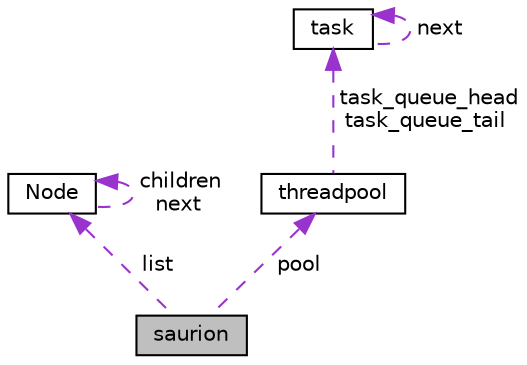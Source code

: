digraph "saurion"
{
 // LATEX_PDF_SIZE
  edge [fontname="Helvetica",fontsize="10",labelfontname="Helvetica",labelfontsize="10"];
  node [fontname="Helvetica",fontsize="10",shape=record];
  Node1 [label="saurion",height=0.2,width=0.4,color="black", fillcolor="grey75", style="filled", fontcolor="black",tooltip="Main structure for managing io_uring and socket events."];
  Node2 -> Node1 [dir="back",color="darkorchid3",fontsize="10",style="dashed",label=" list" ,fontname="Helvetica"];
  Node2 [label="Node",height=0.2,width=0.4,color="black", fillcolor="white", style="filled",URL="$d8/d49/structNode.html",tooltip=" "];
  Node2 -> Node2 [dir="back",color="darkorchid3",fontsize="10",style="dashed",label=" children\nnext" ,fontname="Helvetica"];
  Node3 -> Node1 [dir="back",color="darkorchid3",fontsize="10",style="dashed",label=" pool" ,fontname="Helvetica"];
  Node3 [label="threadpool",height=0.2,width=0.4,color="black", fillcolor="white", style="filled",URL="$d9/d42/structthreadpool.html",tooltip=" "];
  Node4 -> Node3 [dir="back",color="darkorchid3",fontsize="10",style="dashed",label=" task_queue_head\ntask_queue_tail" ,fontname="Helvetica"];
  Node4 [label="task",height=0.2,width=0.4,color="black", fillcolor="white", style="filled",URL="$db/da2/structtask.html",tooltip=" "];
  Node4 -> Node4 [dir="back",color="darkorchid3",fontsize="10",style="dashed",label=" next" ,fontname="Helvetica"];
}
